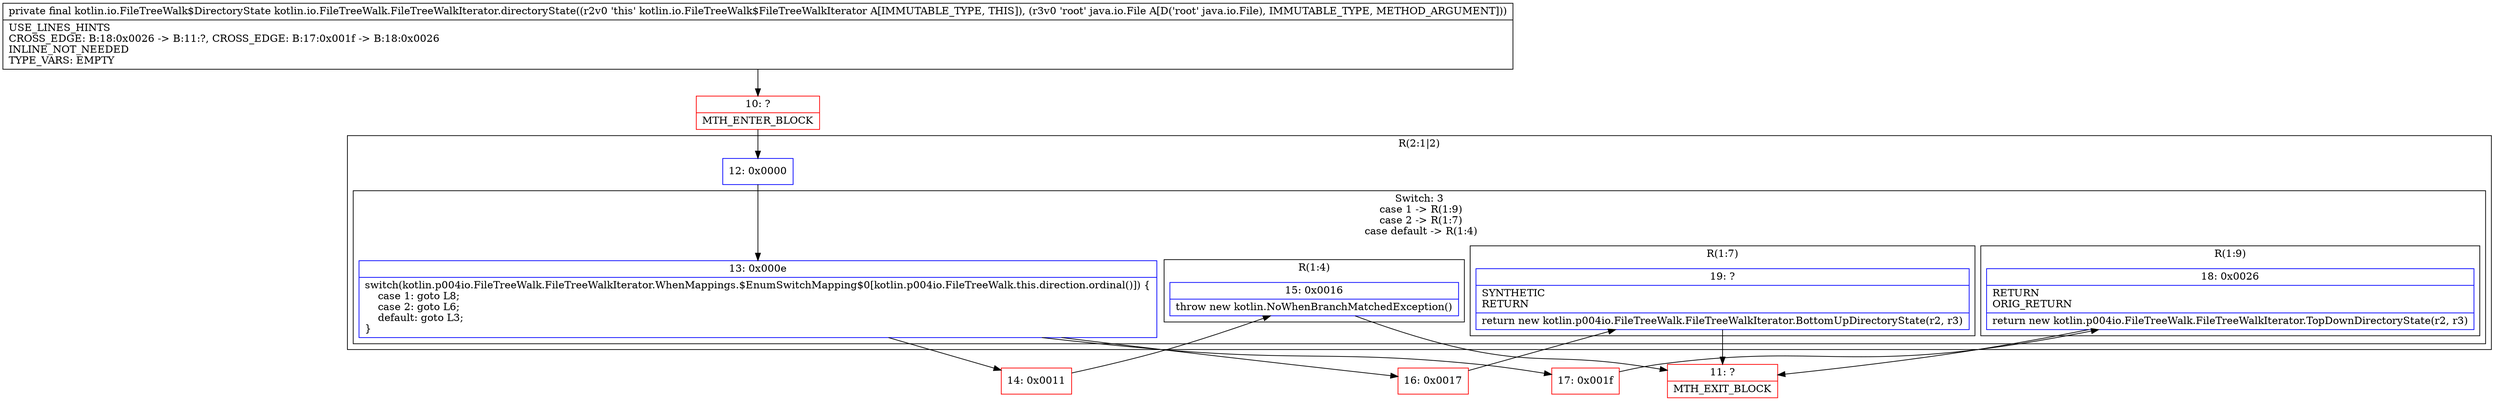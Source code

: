 digraph "CFG forkotlin.io.FileTreeWalk.FileTreeWalkIterator.directoryState(Ljava\/io\/File;)Lkotlin\/io\/FileTreeWalk$DirectoryState;" {
subgraph cluster_Region_1471992641 {
label = "R(2:1|2)";
node [shape=record,color=blue];
Node_12 [shape=record,label="{12\:\ 0x0000}"];
subgraph cluster_SwitchRegion_644012613 {
label = "Switch: 3
 case 1 -> R(1:9)
 case 2 -> R(1:7)
 case default -> R(1:4)";
node [shape=record,color=blue];
Node_13 [shape=record,label="{13\:\ 0x000e|switch(kotlin.p004io.FileTreeWalk.FileTreeWalkIterator.WhenMappings.$EnumSwitchMapping$0[kotlin.p004io.FileTreeWalk.this.direction.ordinal()]) \{\l    case 1: goto L8;\l    case 2: goto L6;\l    default: goto L3;\l\}\l}"];
subgraph cluster_Region_1804991516 {
label = "R(1:9)";
node [shape=record,color=blue];
Node_18 [shape=record,label="{18\:\ 0x0026|RETURN\lORIG_RETURN\l|return new kotlin.p004io.FileTreeWalk.FileTreeWalkIterator.TopDownDirectoryState(r2, r3)\l}"];
}
subgraph cluster_Region_1689541008 {
label = "R(1:7)";
node [shape=record,color=blue];
Node_19 [shape=record,label="{19\:\ ?|SYNTHETIC\lRETURN\l|return new kotlin.p004io.FileTreeWalk.FileTreeWalkIterator.BottomUpDirectoryState(r2, r3)\l}"];
}
subgraph cluster_Region_1428400284 {
label = "R(1:4)";
node [shape=record,color=blue];
Node_15 [shape=record,label="{15\:\ 0x0016|throw new kotlin.NoWhenBranchMatchedException()\l}"];
}
}
}
Node_10 [shape=record,color=red,label="{10\:\ ?|MTH_ENTER_BLOCK\l}"];
Node_14 [shape=record,color=red,label="{14\:\ 0x0011}"];
Node_11 [shape=record,color=red,label="{11\:\ ?|MTH_EXIT_BLOCK\l}"];
Node_16 [shape=record,color=red,label="{16\:\ 0x0017}"];
Node_17 [shape=record,color=red,label="{17\:\ 0x001f}"];
MethodNode[shape=record,label="{private final kotlin.io.FileTreeWalk$DirectoryState kotlin.io.FileTreeWalk.FileTreeWalkIterator.directoryState((r2v0 'this' kotlin.io.FileTreeWalk$FileTreeWalkIterator A[IMMUTABLE_TYPE, THIS]), (r3v0 'root' java.io.File A[D('root' java.io.File), IMMUTABLE_TYPE, METHOD_ARGUMENT]))  | USE_LINES_HINTS\lCROSS_EDGE: B:18:0x0026 \-\> B:11:?, CROSS_EDGE: B:17:0x001f \-\> B:18:0x0026\lINLINE_NOT_NEEDED\lTYPE_VARS: EMPTY\l}"];
MethodNode -> Node_10;Node_12 -> Node_13;
Node_13 -> Node_14;
Node_13 -> Node_16;
Node_13 -> Node_17;
Node_18 -> Node_11;
Node_19 -> Node_11;
Node_15 -> Node_11;
Node_10 -> Node_12;
Node_14 -> Node_15;
Node_16 -> Node_19;
Node_17 -> Node_18;
}

